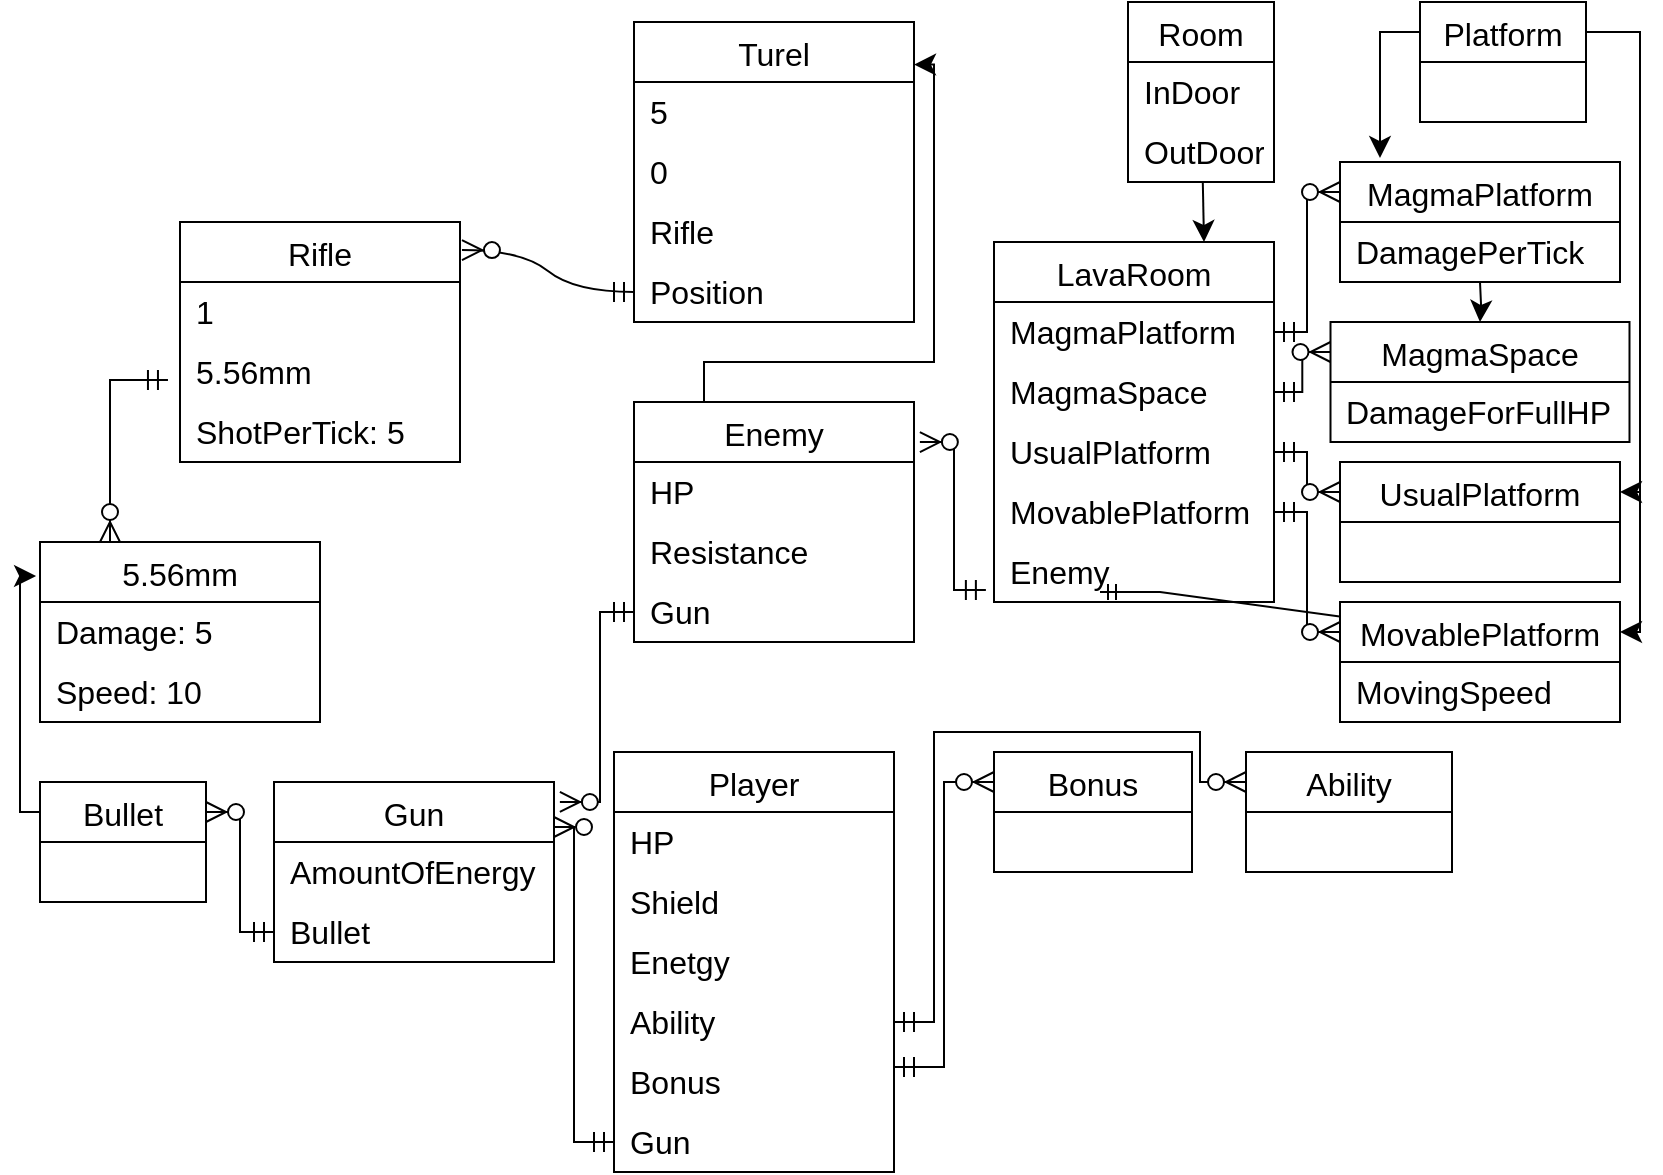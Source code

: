 <mxfile version="24.0.8" type="device">
  <diagram name="Страница — 1" id="7Uw-dCmtmqph_xWcafJa">
    <mxGraphModel dx="1434" dy="832" grid="1" gridSize="10" guides="1" tooltips="1" connect="1" arrows="1" fold="1" page="1" pageScale="1" pageWidth="827" pageHeight="1169" math="0" shadow="0">
      <root>
        <mxCell id="0" />
        <mxCell id="1" parent="0" />
        <mxCell id="xUy-coRWp40PhXiS_MEN-111" style="edgeStyle=none;curved=1;rounded=0;orthogonalLoop=1;jettySize=auto;html=1;fontSize=12;startSize=8;endSize=8;entryX=0.75;entryY=0;entryDx=0;entryDy=0;" edge="1" parent="1" source="WEGuKnOYoMUn4FzqH5F0-13" target="xUy-coRWp40PhXiS_MEN-101">
          <mxGeometry relative="1" as="geometry" />
        </mxCell>
        <mxCell id="WEGuKnOYoMUn4FzqH5F0-13" value="Room" style="shape=table;startSize=30;container=1;collapsible=0;childLayout=tableLayout;fixedRows=1;rowLines=0;fontStyle=0;strokeColor=default;fontSize=16;" parent="1" vertex="1">
          <mxGeometry x="564" width="73" height="90" as="geometry" />
        </mxCell>
        <mxCell id="WEGuKnOYoMUn4FzqH5F0-17" value="" style="shape=tableRow;horizontal=0;startSize=0;swimlaneHead=0;swimlaneBody=0;top=0;left=0;bottom=0;right=0;collapsible=0;dropTarget=0;fillColor=none;points=[[0,0.5],[1,0.5]];portConstraint=eastwest;strokeColor=inherit;fontSize=16;" parent="WEGuKnOYoMUn4FzqH5F0-13" vertex="1">
          <mxGeometry y="30" width="73" height="30" as="geometry" />
        </mxCell>
        <mxCell id="WEGuKnOYoMUn4FzqH5F0-19" value="InDoor" style="shape=partialRectangle;html=1;whiteSpace=wrap;connectable=0;fillColor=none;top=0;left=0;bottom=0;right=0;align=left;spacingLeft=6;overflow=hidden;strokeColor=inherit;fontSize=16;" parent="WEGuKnOYoMUn4FzqH5F0-17" vertex="1">
          <mxGeometry width="73" height="30" as="geometry">
            <mxRectangle width="73" height="30" as="alternateBounds" />
          </mxGeometry>
        </mxCell>
        <mxCell id="WEGuKnOYoMUn4FzqH5F0-65" style="shape=tableRow;horizontal=0;startSize=0;swimlaneHead=0;swimlaneBody=0;top=0;left=0;bottom=0;right=0;collapsible=0;dropTarget=0;fillColor=none;points=[[0,0.5],[1,0.5]];portConstraint=eastwest;strokeColor=inherit;fontSize=16;" parent="WEGuKnOYoMUn4FzqH5F0-13" vertex="1">
          <mxGeometry y="60" width="73" height="30" as="geometry" />
        </mxCell>
        <mxCell id="WEGuKnOYoMUn4FzqH5F0-66" value="OutDoor" style="shape=partialRectangle;html=1;whiteSpace=wrap;connectable=0;fillColor=none;top=0;left=0;bottom=0;right=0;align=left;spacingLeft=6;overflow=hidden;strokeColor=inherit;fontSize=16;" parent="WEGuKnOYoMUn4FzqH5F0-65" vertex="1">
          <mxGeometry width="73" height="30" as="geometry">
            <mxRectangle width="73" height="30" as="alternateBounds" />
          </mxGeometry>
        </mxCell>
        <mxCell id="WEGuKnOYoMUn4FzqH5F0-34" value="Platform" style="shape=table;startSize=30;container=1;collapsible=0;childLayout=tableLayout;fixedRows=1;rowLines=0;fontStyle=0;strokeColor=default;fontSize=16;" parent="1" vertex="1">
          <mxGeometry x="710" width="83" height="60" as="geometry" />
        </mxCell>
        <mxCell id="WEGuKnOYoMUn4FzqH5F0-41" value="" style="shape=tableRow;horizontal=0;startSize=0;swimlaneHead=0;swimlaneBody=0;top=0;left=0;bottom=0;right=0;collapsible=0;dropTarget=0;fillColor=none;points=[[0,0.5],[1,0.5]];portConstraint=eastwest;strokeColor=inherit;fontSize=16;" parent="WEGuKnOYoMUn4FzqH5F0-34" vertex="1">
          <mxGeometry y="30" width="83" height="30" as="geometry" />
        </mxCell>
        <mxCell id="WEGuKnOYoMUn4FzqH5F0-43" value="" style="shape=partialRectangle;html=1;whiteSpace=wrap;connectable=0;fillColor=none;top=0;left=0;bottom=0;right=0;align=left;spacingLeft=6;overflow=hidden;strokeColor=inherit;fontSize=16;" parent="WEGuKnOYoMUn4FzqH5F0-41" vertex="1">
          <mxGeometry width="83" height="30" as="geometry">
            <mxRectangle width="83" height="30" as="alternateBounds" />
          </mxGeometry>
        </mxCell>
        <mxCell id="xUy-coRWp40PhXiS_MEN-17" style="edgeStyle=none;curved=1;rounded=0;orthogonalLoop=1;jettySize=auto;html=1;entryX=1;entryY=0.5;entryDx=0;entryDy=0;fontSize=12;startSize=8;endSize=8;" edge="1" parent="WEGuKnOYoMUn4FzqH5F0-34" source="WEGuKnOYoMUn4FzqH5F0-41" target="WEGuKnOYoMUn4FzqH5F0-41">
          <mxGeometry relative="1" as="geometry" />
        </mxCell>
        <mxCell id="WEGuKnOYoMUn4FzqH5F0-82" style="edgeStyle=orthogonalEdgeStyle;rounded=0;orthogonalLoop=1;jettySize=auto;html=1;exitX=1;exitY=0.25;exitDx=0;exitDy=0;entryX=1;entryY=0.25;entryDx=0;entryDy=0;" parent="1" target="WEGuKnOYoMUn4FzqH5F0-72" edge="1">
          <mxGeometry relative="1" as="geometry">
            <mxPoint x="730" y="225" as="sourcePoint" />
          </mxGeometry>
        </mxCell>
        <mxCell id="WEGuKnOYoMUn4FzqH5F0-55" value="" style="edgeStyle=entityRelationEdgeStyle;fontSize=12;html=1;endArrow=ERzeroToMany;startArrow=ERmandOne;rounded=0;exitX=1;exitY=0.5;exitDx=0;exitDy=0;entryX=0;entryY=0.25;entryDx=0;entryDy=0;" parent="1" target="WEGuKnOYoMUn4FzqH5F0-44" edge="1">
          <mxGeometry width="100" height="100" relative="1" as="geometry">
            <mxPoint x="550" y="295" as="sourcePoint" />
            <mxPoint x="720" y="310" as="targetPoint" />
          </mxGeometry>
        </mxCell>
        <mxCell id="xUy-coRWp40PhXiS_MEN-20" value="Enemy" style="shape=table;startSize=30;container=1;collapsible=0;childLayout=tableLayout;fixedRows=1;rowLines=0;fontStyle=0;strokeColor=default;fontSize=16;" vertex="1" parent="1">
          <mxGeometry x="317" y="200" width="140" height="120" as="geometry" />
        </mxCell>
        <mxCell id="xUy-coRWp40PhXiS_MEN-21" value="" style="shape=tableRow;horizontal=0;startSize=0;swimlaneHead=0;swimlaneBody=0;top=0;left=0;bottom=0;right=0;collapsible=0;dropTarget=0;fillColor=none;points=[[0,0.5],[1,0.5]];portConstraint=eastwest;strokeColor=inherit;fontSize=16;" vertex="1" parent="xUy-coRWp40PhXiS_MEN-20">
          <mxGeometry y="30" width="140" height="30" as="geometry" />
        </mxCell>
        <mxCell id="xUy-coRWp40PhXiS_MEN-23" value="HP" style="shape=partialRectangle;html=1;whiteSpace=wrap;connectable=0;fillColor=none;top=0;left=0;bottom=0;right=0;align=left;spacingLeft=6;overflow=hidden;strokeColor=inherit;fontSize=16;" vertex="1" parent="xUy-coRWp40PhXiS_MEN-21">
          <mxGeometry width="140" height="30" as="geometry">
            <mxRectangle width="140" height="30" as="alternateBounds" />
          </mxGeometry>
        </mxCell>
        <mxCell id="xUy-coRWp40PhXiS_MEN-24" value="" style="shape=tableRow;horizontal=0;startSize=0;swimlaneHead=0;swimlaneBody=0;top=0;left=0;bottom=0;right=0;collapsible=0;dropTarget=0;fillColor=none;points=[[0,0.5],[1,0.5]];portConstraint=eastwest;strokeColor=inherit;fontSize=16;" vertex="1" parent="xUy-coRWp40PhXiS_MEN-20">
          <mxGeometry y="60" width="140" height="30" as="geometry" />
        </mxCell>
        <mxCell id="xUy-coRWp40PhXiS_MEN-26" value="Resistance" style="shape=partialRectangle;html=1;whiteSpace=wrap;connectable=0;fillColor=none;top=0;left=0;bottom=0;right=0;align=left;spacingLeft=6;overflow=hidden;strokeColor=inherit;fontSize=16;" vertex="1" parent="xUy-coRWp40PhXiS_MEN-24">
          <mxGeometry width="140" height="30" as="geometry">
            <mxRectangle width="140" height="30" as="alternateBounds" />
          </mxGeometry>
        </mxCell>
        <mxCell id="xUy-coRWp40PhXiS_MEN-27" value="" style="shape=tableRow;horizontal=0;startSize=0;swimlaneHead=0;swimlaneBody=0;top=0;left=0;bottom=0;right=0;collapsible=0;dropTarget=0;fillColor=none;points=[[0,0.5],[1,0.5]];portConstraint=eastwest;strokeColor=inherit;fontSize=16;" vertex="1" parent="xUy-coRWp40PhXiS_MEN-20">
          <mxGeometry y="90" width="140" height="30" as="geometry" />
        </mxCell>
        <mxCell id="xUy-coRWp40PhXiS_MEN-29" value="Gun" style="shape=partialRectangle;html=1;whiteSpace=wrap;connectable=0;fillColor=none;top=0;left=0;bottom=0;right=0;align=left;spacingLeft=6;overflow=hidden;strokeColor=inherit;fontSize=16;" vertex="1" parent="xUy-coRWp40PhXiS_MEN-27">
          <mxGeometry width="140" height="30" as="geometry">
            <mxRectangle width="140" height="30" as="alternateBounds" />
          </mxGeometry>
        </mxCell>
        <mxCell id="xUy-coRWp40PhXiS_MEN-36" value="Gun" style="shape=table;startSize=30;container=1;collapsible=0;childLayout=tableLayout;fixedRows=1;rowLines=0;fontStyle=0;strokeColor=default;fontSize=16;" vertex="1" parent="1">
          <mxGeometry x="137" y="390" width="140" height="90" as="geometry" />
        </mxCell>
        <mxCell id="xUy-coRWp40PhXiS_MEN-37" value="" style="shape=tableRow;horizontal=0;startSize=0;swimlaneHead=0;swimlaneBody=0;top=0;left=0;bottom=0;right=0;collapsible=0;dropTarget=0;fillColor=none;points=[[0,0.5],[1,0.5]];portConstraint=eastwest;strokeColor=inherit;fontSize=16;" vertex="1" parent="xUy-coRWp40PhXiS_MEN-36">
          <mxGeometry y="30" width="140" height="30" as="geometry" />
        </mxCell>
        <mxCell id="xUy-coRWp40PhXiS_MEN-39" value="AmountOfEnergy" style="shape=partialRectangle;html=1;whiteSpace=wrap;connectable=0;fillColor=none;top=0;left=0;bottom=0;right=0;align=left;spacingLeft=6;overflow=hidden;strokeColor=inherit;fontSize=16;" vertex="1" parent="xUy-coRWp40PhXiS_MEN-37">
          <mxGeometry width="140" height="30" as="geometry">
            <mxRectangle width="140" height="30" as="alternateBounds" />
          </mxGeometry>
        </mxCell>
        <mxCell id="xUy-coRWp40PhXiS_MEN-47" style="shape=tableRow;horizontal=0;startSize=0;swimlaneHead=0;swimlaneBody=0;top=0;left=0;bottom=0;right=0;collapsible=0;dropTarget=0;fillColor=none;points=[[0,0.5],[1,0.5]];portConstraint=eastwest;strokeColor=inherit;fontSize=16;" vertex="1" parent="xUy-coRWp40PhXiS_MEN-36">
          <mxGeometry y="60" width="140" height="30" as="geometry" />
        </mxCell>
        <mxCell id="xUy-coRWp40PhXiS_MEN-48" value="Bullet" style="shape=partialRectangle;html=1;whiteSpace=wrap;connectable=0;fillColor=none;top=0;left=0;bottom=0;right=0;align=left;spacingLeft=6;overflow=hidden;strokeColor=inherit;fontSize=16;" vertex="1" parent="xUy-coRWp40PhXiS_MEN-47">
          <mxGeometry width="140" height="30" as="geometry">
            <mxRectangle width="140" height="30" as="alternateBounds" />
          </mxGeometry>
        </mxCell>
        <mxCell id="xUy-coRWp40PhXiS_MEN-46" value="" style="edgeStyle=orthogonalEdgeStyle;fontSize=12;html=1;endArrow=ERzeroToMany;startArrow=ERmandOne;rounded=0;startSize=8;endSize=8;exitX=0;exitY=0.5;exitDx=0;exitDy=0;entryX=1.021;entryY=0.111;entryDx=0;entryDy=0;entryPerimeter=0;" edge="1" parent="1" source="xUy-coRWp40PhXiS_MEN-27" target="xUy-coRWp40PhXiS_MEN-36">
          <mxGeometry width="100" height="100" relative="1" as="geometry">
            <mxPoint x="227" y="550" as="sourcePoint" />
            <mxPoint x="280" y="410" as="targetPoint" />
            <Array as="points">
              <mxPoint x="300" y="305" />
              <mxPoint x="300" y="400" />
            </Array>
          </mxGeometry>
        </mxCell>
        <mxCell id="xUy-coRWp40PhXiS_MEN-49" value="Bullet" style="shape=table;startSize=30;container=1;collapsible=0;childLayout=tableLayout;fixedRows=1;rowLines=0;fontStyle=0;strokeColor=default;fontSize=16;" vertex="1" parent="1">
          <mxGeometry x="20" y="390" width="83" height="60" as="geometry" />
        </mxCell>
        <mxCell id="xUy-coRWp40PhXiS_MEN-53" value="" style="shape=tableRow;horizontal=0;startSize=0;swimlaneHead=0;swimlaneBody=0;top=0;left=0;bottom=0;right=0;collapsible=0;dropTarget=0;fillColor=none;points=[[0,0.5],[1,0.5]];portConstraint=eastwest;strokeColor=inherit;fontSize=16;" vertex="1" parent="xUy-coRWp40PhXiS_MEN-49">
          <mxGeometry y="30" width="83" height="30" as="geometry" />
        </mxCell>
        <mxCell id="xUy-coRWp40PhXiS_MEN-55" value="" style="shape=partialRectangle;html=1;whiteSpace=wrap;connectable=0;fillColor=none;top=0;left=0;bottom=0;right=0;align=left;spacingLeft=6;overflow=hidden;strokeColor=inherit;fontSize=16;" vertex="1" parent="xUy-coRWp40PhXiS_MEN-53">
          <mxGeometry width="83" height="30" as="geometry">
            <mxRectangle width="83" height="30" as="alternateBounds" />
          </mxGeometry>
        </mxCell>
        <mxCell id="xUy-coRWp40PhXiS_MEN-59" value="" style="edgeStyle=orthogonalEdgeStyle;fontSize=12;html=1;endArrow=ERzeroToMany;startArrow=ERmandOne;rounded=0;startSize=8;endSize=8;entryX=1;entryY=0.25;entryDx=0;entryDy=0;exitX=0;exitY=0.5;exitDx=0;exitDy=0;" edge="1" parent="1" source="xUy-coRWp40PhXiS_MEN-47" target="xUy-coRWp40PhXiS_MEN-49">
          <mxGeometry width="100" height="100" relative="1" as="geometry">
            <mxPoint x="237" y="680" as="sourcePoint" />
            <mxPoint x="337" y="580" as="targetPoint" />
          </mxGeometry>
        </mxCell>
        <mxCell id="xUy-coRWp40PhXiS_MEN-60" value="Player" style="shape=table;startSize=30;container=1;collapsible=0;childLayout=tableLayout;fixedRows=1;rowLines=0;fontStyle=0;strokeColor=default;fontSize=16;" vertex="1" parent="1">
          <mxGeometry x="307" y="375" width="140" height="210" as="geometry" />
        </mxCell>
        <mxCell id="xUy-coRWp40PhXiS_MEN-99" style="shape=tableRow;horizontal=0;startSize=0;swimlaneHead=0;swimlaneBody=0;top=0;left=0;bottom=0;right=0;collapsible=0;dropTarget=0;fillColor=none;points=[[0,0.5],[1,0.5]];portConstraint=eastwest;strokeColor=inherit;fontSize=16;" vertex="1" parent="xUy-coRWp40PhXiS_MEN-60">
          <mxGeometry y="30" width="140" height="30" as="geometry" />
        </mxCell>
        <mxCell id="xUy-coRWp40PhXiS_MEN-100" value="HP" style="shape=partialRectangle;html=1;whiteSpace=wrap;connectable=0;fillColor=none;top=0;left=0;bottom=0;right=0;align=left;spacingLeft=6;overflow=hidden;strokeColor=inherit;fontSize=16;" vertex="1" parent="xUy-coRWp40PhXiS_MEN-99">
          <mxGeometry width="140" height="30" as="geometry">
            <mxRectangle width="140" height="30" as="alternateBounds" />
          </mxGeometry>
        </mxCell>
        <mxCell id="xUy-coRWp40PhXiS_MEN-61" value="" style="shape=tableRow;horizontal=0;startSize=0;swimlaneHead=0;swimlaneBody=0;top=0;left=0;bottom=0;right=0;collapsible=0;dropTarget=0;fillColor=none;points=[[0,0.5],[1,0.5]];portConstraint=eastwest;strokeColor=inherit;fontSize=16;" vertex="1" parent="xUy-coRWp40PhXiS_MEN-60">
          <mxGeometry y="60" width="140" height="30" as="geometry" />
        </mxCell>
        <mxCell id="xUy-coRWp40PhXiS_MEN-63" value="Shield" style="shape=partialRectangle;html=1;whiteSpace=wrap;connectable=0;fillColor=none;top=0;left=0;bottom=0;right=0;align=left;spacingLeft=6;overflow=hidden;strokeColor=inherit;fontSize=16;" vertex="1" parent="xUy-coRWp40PhXiS_MEN-61">
          <mxGeometry width="140" height="30" as="geometry">
            <mxRectangle width="140" height="30" as="alternateBounds" />
          </mxGeometry>
        </mxCell>
        <mxCell id="xUy-coRWp40PhXiS_MEN-64" value="" style="shape=tableRow;horizontal=0;startSize=0;swimlaneHead=0;swimlaneBody=0;top=0;left=0;bottom=0;right=0;collapsible=0;dropTarget=0;fillColor=none;points=[[0,0.5],[1,0.5]];portConstraint=eastwest;strokeColor=inherit;fontSize=16;" vertex="1" parent="xUy-coRWp40PhXiS_MEN-60">
          <mxGeometry y="90" width="140" height="30" as="geometry" />
        </mxCell>
        <mxCell id="xUy-coRWp40PhXiS_MEN-66" value="Enetgy" style="shape=partialRectangle;html=1;whiteSpace=wrap;connectable=0;fillColor=none;top=0;left=0;bottom=0;right=0;align=left;spacingLeft=6;overflow=hidden;strokeColor=inherit;fontSize=16;" vertex="1" parent="xUy-coRWp40PhXiS_MEN-64">
          <mxGeometry width="140" height="30" as="geometry">
            <mxRectangle width="140" height="30" as="alternateBounds" />
          </mxGeometry>
        </mxCell>
        <mxCell id="xUy-coRWp40PhXiS_MEN-67" value="" style="shape=tableRow;horizontal=0;startSize=0;swimlaneHead=0;swimlaneBody=0;top=0;left=0;bottom=0;right=0;collapsible=0;dropTarget=0;fillColor=none;points=[[0,0.5],[1,0.5]];portConstraint=eastwest;strokeColor=inherit;fontSize=16;" vertex="1" parent="xUy-coRWp40PhXiS_MEN-60">
          <mxGeometry y="120" width="140" height="30" as="geometry" />
        </mxCell>
        <mxCell id="xUy-coRWp40PhXiS_MEN-69" value="Ability" style="shape=partialRectangle;html=1;whiteSpace=wrap;connectable=0;fillColor=none;top=0;left=0;bottom=0;right=0;align=left;spacingLeft=6;overflow=hidden;strokeColor=inherit;fontSize=16;" vertex="1" parent="xUy-coRWp40PhXiS_MEN-67">
          <mxGeometry width="140" height="30" as="geometry">
            <mxRectangle width="140" height="30" as="alternateBounds" />
          </mxGeometry>
        </mxCell>
        <mxCell id="xUy-coRWp40PhXiS_MEN-70" style="shape=tableRow;horizontal=0;startSize=0;swimlaneHead=0;swimlaneBody=0;top=0;left=0;bottom=0;right=0;collapsible=0;dropTarget=0;fillColor=none;points=[[0,0.5],[1,0.5]];portConstraint=eastwest;strokeColor=inherit;fontSize=16;" vertex="1" parent="xUy-coRWp40PhXiS_MEN-60">
          <mxGeometry y="150" width="140" height="30" as="geometry" />
        </mxCell>
        <mxCell id="xUy-coRWp40PhXiS_MEN-71" value="Bonus" style="shape=partialRectangle;html=1;whiteSpace=wrap;connectable=0;fillColor=none;top=0;left=0;bottom=0;right=0;align=left;spacingLeft=6;overflow=hidden;strokeColor=inherit;fontSize=16;" vertex="1" parent="xUy-coRWp40PhXiS_MEN-70">
          <mxGeometry width="140" height="30" as="geometry">
            <mxRectangle width="140" height="30" as="alternateBounds" />
          </mxGeometry>
        </mxCell>
        <mxCell id="xUy-coRWp40PhXiS_MEN-72" style="shape=tableRow;horizontal=0;startSize=0;swimlaneHead=0;swimlaneBody=0;top=0;left=0;bottom=0;right=0;collapsible=0;dropTarget=0;fillColor=none;points=[[0,0.5],[1,0.5]];portConstraint=eastwest;strokeColor=inherit;fontSize=16;" vertex="1" parent="xUy-coRWp40PhXiS_MEN-60">
          <mxGeometry y="180" width="140" height="30" as="geometry" />
        </mxCell>
        <mxCell id="xUy-coRWp40PhXiS_MEN-73" value="Gun" style="shape=partialRectangle;html=1;whiteSpace=wrap;connectable=0;fillColor=none;top=0;left=0;bottom=0;right=0;align=left;spacingLeft=6;overflow=hidden;strokeColor=inherit;fontSize=16;" vertex="1" parent="xUy-coRWp40PhXiS_MEN-72">
          <mxGeometry width="140" height="30" as="geometry">
            <mxRectangle width="140" height="30" as="alternateBounds" />
          </mxGeometry>
        </mxCell>
        <mxCell id="xUy-coRWp40PhXiS_MEN-74" value="Ability" style="shape=table;startSize=30;container=1;collapsible=0;childLayout=tableLayout;fixedRows=1;rowLines=0;fontStyle=0;strokeColor=default;fontSize=16;" vertex="1" parent="1">
          <mxGeometry x="623" y="375" width="103" height="60" as="geometry" />
        </mxCell>
        <mxCell id="xUy-coRWp40PhXiS_MEN-75" value="" style="shape=tableRow;horizontal=0;startSize=0;swimlaneHead=0;swimlaneBody=0;top=0;left=0;bottom=0;right=0;collapsible=0;dropTarget=0;fillColor=none;points=[[0,0.5],[1,0.5]];portConstraint=eastwest;strokeColor=inherit;fontSize=16;" vertex="1" parent="xUy-coRWp40PhXiS_MEN-74">
          <mxGeometry y="30" width="103" height="30" as="geometry" />
        </mxCell>
        <mxCell id="xUy-coRWp40PhXiS_MEN-77" value="" style="shape=partialRectangle;html=1;whiteSpace=wrap;connectable=0;fillColor=none;top=0;left=0;bottom=0;right=0;align=left;spacingLeft=6;overflow=hidden;strokeColor=inherit;fontSize=16;" vertex="1" parent="xUy-coRWp40PhXiS_MEN-75">
          <mxGeometry width="103" height="30" as="geometry">
            <mxRectangle width="103" height="30" as="alternateBounds" />
          </mxGeometry>
        </mxCell>
        <mxCell id="xUy-coRWp40PhXiS_MEN-85" value="Bonus" style="shape=table;startSize=30;container=1;collapsible=0;childLayout=tableLayout;fixedRows=1;rowLines=0;fontStyle=0;strokeColor=default;fontSize=16;" vertex="1" parent="1">
          <mxGeometry x="497" y="375" width="99" height="60" as="geometry" />
        </mxCell>
        <mxCell id="xUy-coRWp40PhXiS_MEN-86" value="" style="shape=tableRow;horizontal=0;startSize=0;swimlaneHead=0;swimlaneBody=0;top=0;left=0;bottom=0;right=0;collapsible=0;dropTarget=0;fillColor=none;points=[[0,0.5],[1,0.5]];portConstraint=eastwest;strokeColor=inherit;fontSize=16;" vertex="1" parent="xUy-coRWp40PhXiS_MEN-85">
          <mxGeometry y="30" width="99" height="30" as="geometry" />
        </mxCell>
        <mxCell id="xUy-coRWp40PhXiS_MEN-88" value="" style="shape=partialRectangle;html=1;whiteSpace=wrap;connectable=0;fillColor=none;top=0;left=0;bottom=0;right=0;align=left;spacingLeft=6;overflow=hidden;strokeColor=inherit;fontSize=16;" vertex="1" parent="xUy-coRWp40PhXiS_MEN-86">
          <mxGeometry width="99" height="30" as="geometry">
            <mxRectangle width="99" height="30" as="alternateBounds" />
          </mxGeometry>
        </mxCell>
        <mxCell id="xUy-coRWp40PhXiS_MEN-96" value="" style="edgeStyle=orthogonalEdgeStyle;fontSize=12;html=1;endArrow=ERzeroToMany;startArrow=ERmandOne;rounded=0;startSize=8;endSize=8;exitX=1;exitY=0.75;exitDx=0;exitDy=0;entryX=0;entryY=0.25;entryDx=0;entryDy=0;" edge="1" parent="1" source="xUy-coRWp40PhXiS_MEN-60" target="xUy-coRWp40PhXiS_MEN-85">
          <mxGeometry width="100" height="100" relative="1" as="geometry">
            <mxPoint x="537" y="575" as="sourcePoint" />
            <mxPoint x="637" y="475" as="targetPoint" />
          </mxGeometry>
        </mxCell>
        <mxCell id="xUy-coRWp40PhXiS_MEN-97" value="" style="edgeStyle=orthogonalEdgeStyle;fontSize=12;html=1;endArrow=ERzeroToMany;startArrow=ERmandOne;rounded=0;startSize=8;endSize=8;entryX=0;entryY=0.25;entryDx=0;entryDy=0;exitX=1;exitY=0.5;exitDx=0;exitDy=0;" edge="1" parent="1" source="xUy-coRWp40PhXiS_MEN-67" target="xUy-coRWp40PhXiS_MEN-74">
          <mxGeometry width="100" height="100" relative="1" as="geometry">
            <mxPoint x="467" y="365" as="sourcePoint" />
            <mxPoint x="607" y="325" as="targetPoint" />
            <Array as="points">
              <mxPoint x="467" y="510" />
              <mxPoint x="467" y="365" />
              <mxPoint x="600" y="365" />
              <mxPoint x="600" y="390" />
            </Array>
          </mxGeometry>
        </mxCell>
        <mxCell id="xUy-coRWp40PhXiS_MEN-98" value="" style="edgeStyle=orthogonalEdgeStyle;fontSize=12;html=1;endArrow=ERzeroToMany;startArrow=ERmandOne;rounded=0;startSize=8;endSize=8;exitX=0;exitY=0.5;exitDx=0;exitDy=0;entryX=1;entryY=0.25;entryDx=0;entryDy=0;" edge="1" parent="1" source="xUy-coRWp40PhXiS_MEN-72" target="xUy-coRWp40PhXiS_MEN-36">
          <mxGeometry width="100" height="100" relative="1" as="geometry">
            <mxPoint x="397" y="555" as="sourcePoint" />
            <mxPoint x="220" y="240" as="targetPoint" />
            <Array as="points">
              <mxPoint x="287" y="570" />
              <mxPoint x="287" y="413" />
            </Array>
          </mxGeometry>
        </mxCell>
        <mxCell id="xUy-coRWp40PhXiS_MEN-101" value="LavaRoom" style="shape=table;startSize=30;container=1;collapsible=0;childLayout=tableLayout;fixedRows=1;rowLines=0;fontStyle=0;strokeColor=default;fontSize=16;" vertex="1" parent="1">
          <mxGeometry x="497" y="120" width="140" height="180" as="geometry" />
        </mxCell>
        <mxCell id="xUy-coRWp40PhXiS_MEN-102" value="" style="shape=tableRow;horizontal=0;startSize=0;swimlaneHead=0;swimlaneBody=0;top=0;left=0;bottom=0;right=0;collapsible=0;dropTarget=0;fillColor=none;points=[[0,0.5],[1,0.5]];portConstraint=eastwest;strokeColor=inherit;fontSize=16;" vertex="1" parent="xUy-coRWp40PhXiS_MEN-101">
          <mxGeometry y="30" width="140" height="30" as="geometry" />
        </mxCell>
        <mxCell id="xUy-coRWp40PhXiS_MEN-104" value="MagmaPlatform" style="shape=partialRectangle;html=1;whiteSpace=wrap;connectable=0;fillColor=none;top=0;left=0;bottom=0;right=0;align=left;spacingLeft=6;overflow=hidden;strokeColor=inherit;fontSize=16;" vertex="1" parent="xUy-coRWp40PhXiS_MEN-102">
          <mxGeometry width="140" height="30" as="geometry">
            <mxRectangle width="140" height="30" as="alternateBounds" />
          </mxGeometry>
        </mxCell>
        <mxCell id="xUy-coRWp40PhXiS_MEN-105" value="" style="shape=tableRow;horizontal=0;startSize=0;swimlaneHead=0;swimlaneBody=0;top=0;left=0;bottom=0;right=0;collapsible=0;dropTarget=0;fillColor=none;points=[[0,0.5],[1,0.5]];portConstraint=eastwest;strokeColor=inherit;fontSize=16;" vertex="1" parent="xUy-coRWp40PhXiS_MEN-101">
          <mxGeometry y="60" width="140" height="30" as="geometry" />
        </mxCell>
        <mxCell id="xUy-coRWp40PhXiS_MEN-107" value="MagmaSpace" style="shape=partialRectangle;html=1;whiteSpace=wrap;connectable=0;fillColor=none;top=0;left=0;bottom=0;right=0;align=left;spacingLeft=6;overflow=hidden;strokeColor=inherit;fontSize=16;" vertex="1" parent="xUy-coRWp40PhXiS_MEN-105">
          <mxGeometry width="140" height="30" as="geometry">
            <mxRectangle width="140" height="30" as="alternateBounds" />
          </mxGeometry>
        </mxCell>
        <mxCell id="xUy-coRWp40PhXiS_MEN-108" value="" style="shape=tableRow;horizontal=0;startSize=0;swimlaneHead=0;swimlaneBody=0;top=0;left=0;bottom=0;right=0;collapsible=0;dropTarget=0;fillColor=none;points=[[0,0.5],[1,0.5]];portConstraint=eastwest;strokeColor=inherit;fontSize=16;" vertex="1" parent="xUy-coRWp40PhXiS_MEN-101">
          <mxGeometry y="90" width="140" height="30" as="geometry" />
        </mxCell>
        <mxCell id="xUy-coRWp40PhXiS_MEN-110" value="UsualPlatform" style="shape=partialRectangle;html=1;whiteSpace=wrap;connectable=0;fillColor=none;top=0;left=0;bottom=0;right=0;align=left;spacingLeft=6;overflow=hidden;strokeColor=inherit;fontSize=16;" vertex="1" parent="xUy-coRWp40PhXiS_MEN-108">
          <mxGeometry width="140" height="30" as="geometry">
            <mxRectangle width="140" height="30" as="alternateBounds" />
          </mxGeometry>
        </mxCell>
        <mxCell id="xUy-coRWp40PhXiS_MEN-112" style="shape=tableRow;horizontal=0;startSize=0;swimlaneHead=0;swimlaneBody=0;top=0;left=0;bottom=0;right=0;collapsible=0;dropTarget=0;fillColor=none;points=[[0,0.5],[1,0.5]];portConstraint=eastwest;strokeColor=inherit;fontSize=16;" vertex="1" parent="xUy-coRWp40PhXiS_MEN-101">
          <mxGeometry y="120" width="140" height="30" as="geometry" />
        </mxCell>
        <mxCell id="xUy-coRWp40PhXiS_MEN-113" value="MovablePlatform" style="shape=partialRectangle;html=1;whiteSpace=wrap;connectable=0;fillColor=none;top=0;left=0;bottom=0;right=0;align=left;spacingLeft=6;overflow=hidden;strokeColor=inherit;fontSize=16;" vertex="1" parent="xUy-coRWp40PhXiS_MEN-112">
          <mxGeometry width="140" height="30" as="geometry">
            <mxRectangle width="140" height="30" as="alternateBounds" />
          </mxGeometry>
        </mxCell>
        <mxCell id="xUy-coRWp40PhXiS_MEN-114" style="shape=tableRow;horizontal=0;startSize=0;swimlaneHead=0;swimlaneBody=0;top=0;left=0;bottom=0;right=0;collapsible=0;dropTarget=0;fillColor=none;points=[[0,0.5],[1,0.5]];portConstraint=eastwest;strokeColor=inherit;fontSize=16;" vertex="1" parent="xUy-coRWp40PhXiS_MEN-101">
          <mxGeometry y="150" width="140" height="30" as="geometry" />
        </mxCell>
        <mxCell id="xUy-coRWp40PhXiS_MEN-115" value="Enemy" style="shape=partialRectangle;html=1;whiteSpace=wrap;connectable=0;fillColor=none;top=0;left=0;bottom=0;right=0;align=left;spacingLeft=6;overflow=hidden;strokeColor=inherit;fontSize=16;" vertex="1" parent="xUy-coRWp40PhXiS_MEN-114">
          <mxGeometry width="140" height="30" as="geometry">
            <mxRectangle width="140" height="30" as="alternateBounds" />
          </mxGeometry>
        </mxCell>
        <mxCell id="xUy-coRWp40PhXiS_MEN-116" value="" style="edgeStyle=orthogonalEdgeStyle;fontSize=12;html=1;endArrow=ERzeroToMany;startArrow=ERmandOne;rounded=0;startSize=8;endSize=8;entryX=1.021;entryY=0.167;entryDx=0;entryDy=0;entryPerimeter=0;exitX=-0.029;exitY=0.8;exitDx=0;exitDy=0;exitPerimeter=0;" edge="1" parent="1" source="xUy-coRWp40PhXiS_MEN-114" target="xUy-coRWp40PhXiS_MEN-20">
          <mxGeometry width="100" height="100" relative="1" as="geometry">
            <mxPoint x="510" y="550" as="sourcePoint" />
            <mxPoint x="610" y="450" as="targetPoint" />
          </mxGeometry>
        </mxCell>
        <mxCell id="xUy-coRWp40PhXiS_MEN-117" value="MagmaPlatform" style="shape=table;startSize=30;container=1;collapsible=0;childLayout=tableLayout;fixedRows=1;rowLines=0;fontStyle=0;strokeColor=default;fontSize=16;" vertex="1" parent="1">
          <mxGeometry x="670" y="80" width="140" height="60" as="geometry" />
        </mxCell>
        <mxCell id="xUy-coRWp40PhXiS_MEN-124" value="" style="shape=tableRow;horizontal=0;startSize=0;swimlaneHead=0;swimlaneBody=0;top=0;left=0;bottom=0;right=0;collapsible=0;dropTarget=0;fillColor=none;points=[[0,0.5],[1,0.5]];portConstraint=eastwest;strokeColor=inherit;fontSize=16;" vertex="1" parent="xUy-coRWp40PhXiS_MEN-117">
          <mxGeometry y="30" width="140" height="30" as="geometry" />
        </mxCell>
        <mxCell id="xUy-coRWp40PhXiS_MEN-126" value="DamagePerTick" style="shape=partialRectangle;html=1;whiteSpace=wrap;connectable=0;fillColor=none;top=0;left=0;bottom=0;right=0;align=left;spacingLeft=6;overflow=hidden;strokeColor=inherit;fontSize=16;" vertex="1" parent="xUy-coRWp40PhXiS_MEN-124">
          <mxGeometry width="140" height="30" as="geometry">
            <mxRectangle width="140" height="30" as="alternateBounds" />
          </mxGeometry>
        </mxCell>
        <mxCell id="xUy-coRWp40PhXiS_MEN-128" value="" style="edgeStyle=orthogonalEdgeStyle;fontSize=12;html=1;endArrow=ERzeroToMany;startArrow=ERmandOne;rounded=0;startSize=8;endSize=8;entryX=0;entryY=0.25;entryDx=0;entryDy=0;exitX=1;exitY=0.5;exitDx=0;exitDy=0;" edge="1" parent="1" source="xUy-coRWp40PhXiS_MEN-102" target="xUy-coRWp40PhXiS_MEN-117">
          <mxGeometry width="100" height="100" relative="1" as="geometry">
            <mxPoint x="670" y="300" as="sourcePoint" />
            <mxPoint x="770" y="200" as="targetPoint" />
          </mxGeometry>
        </mxCell>
        <mxCell id="xUy-coRWp40PhXiS_MEN-129" value="" style="edgeStyle=elbowEdgeStyle;elbow=horizontal;endArrow=classic;html=1;curved=0;rounded=0;endSize=8;startSize=8;fontSize=12;exitX=0;exitY=0.25;exitDx=0;exitDy=0;entryX=0.143;entryY=-0.033;entryDx=0;entryDy=0;entryPerimeter=0;" edge="1" parent="1" source="WEGuKnOYoMUn4FzqH5F0-34" target="xUy-coRWp40PhXiS_MEN-117">
          <mxGeometry width="50" height="50" relative="1" as="geometry">
            <mxPoint x="676" y="260" as="sourcePoint" />
            <mxPoint x="726" y="210" as="targetPoint" />
            <Array as="points">
              <mxPoint x="690" y="70" />
            </Array>
          </mxGeometry>
        </mxCell>
        <mxCell id="xUy-coRWp40PhXiS_MEN-130" value="MagmaSpace" style="shape=table;startSize=30;container=1;collapsible=0;childLayout=tableLayout;fixedRows=1;rowLines=0;fontStyle=0;strokeColor=default;fontSize=16;" vertex="1" parent="1">
          <mxGeometry x="665.25" y="160" width="149.5" height="60" as="geometry" />
        </mxCell>
        <mxCell id="xUy-coRWp40PhXiS_MEN-131" value="" style="shape=tableRow;horizontal=0;startSize=0;swimlaneHead=0;swimlaneBody=0;top=0;left=0;bottom=0;right=0;collapsible=0;dropTarget=0;fillColor=none;points=[[0,0.5],[1,0.5]];portConstraint=eastwest;strokeColor=inherit;fontSize=16;" vertex="1" parent="xUy-coRWp40PhXiS_MEN-130">
          <mxGeometry y="30" width="149.5" height="30" as="geometry" />
        </mxCell>
        <mxCell id="xUy-coRWp40PhXiS_MEN-133" value="DamageForFullHP" style="shape=partialRectangle;html=1;whiteSpace=wrap;connectable=0;fillColor=none;top=0;left=0;bottom=0;right=0;align=left;spacingLeft=6;overflow=hidden;strokeColor=inherit;fontSize=16;" vertex="1" parent="xUy-coRWp40PhXiS_MEN-131">
          <mxGeometry width="150" height="30" as="geometry">
            <mxRectangle width="150" height="30" as="alternateBounds" />
          </mxGeometry>
        </mxCell>
        <mxCell id="xUy-coRWp40PhXiS_MEN-140" value="" style="edgeStyle=orthogonalEdgeStyle;elbow=horizontal;endArrow=classic;html=1;rounded=0;endSize=8;startSize=8;fontSize=12;entryX=0.5;entryY=0;entryDx=0;entryDy=0;" edge="1" parent="1" target="xUy-coRWp40PhXiS_MEN-130">
          <mxGeometry width="50" height="50" relative="1" as="geometry">
            <mxPoint x="740" y="140" as="sourcePoint" />
            <mxPoint x="728" y="226.01" as="targetPoint" />
          </mxGeometry>
        </mxCell>
        <mxCell id="xUy-coRWp40PhXiS_MEN-141" value="" style="edgeStyle=orthogonalEdgeStyle;fontSize=12;html=1;endArrow=ERzeroToMany;startArrow=ERmandOne;rounded=0;startSize=8;endSize=8;exitX=1;exitY=0.5;exitDx=0;exitDy=0;entryX=0;entryY=0.25;entryDx=0;entryDy=0;" edge="1" parent="1" source="xUy-coRWp40PhXiS_MEN-105" target="xUy-coRWp40PhXiS_MEN-130">
          <mxGeometry width="100" height="100" relative="1" as="geometry">
            <mxPoint x="530" y="440" as="sourcePoint" />
            <mxPoint x="630" y="340" as="targetPoint" />
          </mxGeometry>
        </mxCell>
        <mxCell id="xUy-coRWp40PhXiS_MEN-142" value="UsualPlatform" style="shape=table;startSize=30;container=1;collapsible=0;childLayout=tableLayout;fixedRows=1;rowLines=0;fontStyle=0;strokeColor=default;fontSize=16;" vertex="1" parent="1">
          <mxGeometry x="670" y="230" width="140" height="60" as="geometry" />
        </mxCell>
        <mxCell id="xUy-coRWp40PhXiS_MEN-149" value="" style="shape=tableRow;horizontal=0;startSize=0;swimlaneHead=0;swimlaneBody=0;top=0;left=0;bottom=0;right=0;collapsible=0;dropTarget=0;fillColor=none;points=[[0,0.5],[1,0.5]];portConstraint=eastwest;strokeColor=inherit;fontSize=16;" vertex="1" parent="xUy-coRWp40PhXiS_MEN-142">
          <mxGeometry y="30" width="140" height="30" as="geometry" />
        </mxCell>
        <mxCell id="xUy-coRWp40PhXiS_MEN-151" value="" style="shape=partialRectangle;html=1;whiteSpace=wrap;connectable=0;fillColor=none;top=0;left=0;bottom=0;right=0;align=left;spacingLeft=6;overflow=hidden;strokeColor=inherit;fontSize=16;" vertex="1" parent="xUy-coRWp40PhXiS_MEN-149">
          <mxGeometry width="140" height="30" as="geometry">
            <mxRectangle width="140" height="30" as="alternateBounds" />
          </mxGeometry>
        </mxCell>
        <mxCell id="xUy-coRWp40PhXiS_MEN-152" value="" style="edgeStyle=elbowEdgeStyle;elbow=horizontal;endArrow=classic;html=1;curved=0;rounded=0;endSize=8;startSize=8;fontSize=12;exitX=1;exitY=0.25;exitDx=0;exitDy=0;entryX=1;entryY=0.25;entryDx=0;entryDy=0;" edge="1" parent="1" source="WEGuKnOYoMUn4FzqH5F0-34" target="xUy-coRWp40PhXiS_MEN-142">
          <mxGeometry width="50" height="50" relative="1" as="geometry">
            <mxPoint x="587" y="520" as="sourcePoint" />
            <mxPoint x="637" y="470" as="targetPoint" />
            <Array as="points">
              <mxPoint x="820" y="130" />
            </Array>
          </mxGeometry>
        </mxCell>
        <mxCell id="xUy-coRWp40PhXiS_MEN-153" value="" style="edgeStyle=orthogonalEdgeStyle;fontSize=12;html=1;endArrow=ERzeroToMany;startArrow=ERmandOne;rounded=0;startSize=8;endSize=8;exitX=1;exitY=0.5;exitDx=0;exitDy=0;entryX=0;entryY=0.25;entryDx=0;entryDy=0;" edge="1" parent="1" source="xUy-coRWp40PhXiS_MEN-108" target="xUy-coRWp40PhXiS_MEN-142">
          <mxGeometry width="100" height="100" relative="1" as="geometry">
            <mxPoint x="530" y="440" as="sourcePoint" />
            <mxPoint x="660" y="320" as="targetPoint" />
          </mxGeometry>
        </mxCell>
        <mxCell id="xUy-coRWp40PhXiS_MEN-154" value="MovablePlatform" style="shape=table;startSize=30;container=1;collapsible=0;childLayout=tableLayout;fixedRows=1;rowLines=0;fontStyle=0;strokeColor=default;fontSize=16;" vertex="1" parent="1">
          <mxGeometry x="670" y="300" width="140" height="60" as="geometry" />
        </mxCell>
        <mxCell id="xUy-coRWp40PhXiS_MEN-158" value="" style="shape=tableRow;horizontal=0;startSize=0;swimlaneHead=0;swimlaneBody=0;top=0;left=0;bottom=0;right=0;collapsible=0;dropTarget=0;fillColor=none;points=[[0,0.5],[1,0.5]];portConstraint=eastwest;strokeColor=inherit;fontSize=16;" vertex="1" parent="xUy-coRWp40PhXiS_MEN-154">
          <mxGeometry y="30" width="140" height="30" as="geometry" />
        </mxCell>
        <mxCell id="xUy-coRWp40PhXiS_MEN-160" value="MovingSpeed" style="shape=partialRectangle;html=1;whiteSpace=wrap;connectable=0;fillColor=none;top=0;left=0;bottom=0;right=0;align=left;spacingLeft=6;overflow=hidden;strokeColor=inherit;fontSize=16;" vertex="1" parent="xUy-coRWp40PhXiS_MEN-158">
          <mxGeometry width="140" height="30" as="geometry">
            <mxRectangle width="140" height="30" as="alternateBounds" />
          </mxGeometry>
        </mxCell>
        <mxCell id="xUy-coRWp40PhXiS_MEN-164" value="" style="edgeStyle=orthogonalEdgeStyle;fontSize=12;html=1;endArrow=ERzeroToMany;startArrow=ERmandOne;rounded=0;startSize=8;endSize=8;exitX=1;exitY=0.5;exitDx=0;exitDy=0;entryX=0;entryY=0.25;entryDx=0;entryDy=0;" edge="1" parent="1" source="xUy-coRWp40PhXiS_MEN-112" target="xUy-coRWp40PhXiS_MEN-154">
          <mxGeometry width="100" height="100" relative="1" as="geometry">
            <mxPoint x="530" y="440" as="sourcePoint" />
            <mxPoint x="630" y="340" as="targetPoint" />
          </mxGeometry>
        </mxCell>
        <mxCell id="xUy-coRWp40PhXiS_MEN-165" value="" style="edgeStyle=elbowEdgeStyle;elbow=horizontal;endArrow=classic;html=1;curved=0;rounded=0;endSize=8;startSize=8;fontSize=12;entryX=1;entryY=0.25;entryDx=0;entryDy=0;exitX=1;exitY=0.25;exitDx=0;exitDy=0;" edge="1" parent="1" source="WEGuKnOYoMUn4FzqH5F0-34" target="xUy-coRWp40PhXiS_MEN-154">
          <mxGeometry width="50" height="50" relative="1" as="geometry">
            <mxPoint x="800" y="20" as="sourcePoint" />
            <mxPoint x="610" y="370" as="targetPoint" />
            <Array as="points">
              <mxPoint x="820" y="170" />
            </Array>
          </mxGeometry>
        </mxCell>
        <mxCell id="xUy-coRWp40PhXiS_MEN-166" value="Turel" style="shape=table;startSize=30;container=1;collapsible=0;childLayout=tableLayout;fixedRows=1;rowLines=0;fontStyle=0;strokeColor=default;fontSize=16;" vertex="1" parent="1">
          <mxGeometry x="317" y="10" width="140" height="150" as="geometry" />
        </mxCell>
        <mxCell id="xUy-coRWp40PhXiS_MEN-167" value="" style="shape=tableRow;horizontal=0;startSize=0;swimlaneHead=0;swimlaneBody=0;top=0;left=0;bottom=0;right=0;collapsible=0;dropTarget=0;fillColor=none;points=[[0,0.5],[1,0.5]];portConstraint=eastwest;strokeColor=inherit;fontSize=16;" vertex="1" parent="xUy-coRWp40PhXiS_MEN-166">
          <mxGeometry y="30" width="140" height="30" as="geometry" />
        </mxCell>
        <mxCell id="xUy-coRWp40PhXiS_MEN-169" value="5" style="shape=partialRectangle;html=1;whiteSpace=wrap;connectable=0;fillColor=none;top=0;left=0;bottom=0;right=0;align=left;spacingLeft=6;overflow=hidden;strokeColor=inherit;fontSize=16;" vertex="1" parent="xUy-coRWp40PhXiS_MEN-167">
          <mxGeometry width="140" height="30" as="geometry">
            <mxRectangle width="140" height="30" as="alternateBounds" />
          </mxGeometry>
        </mxCell>
        <mxCell id="xUy-coRWp40PhXiS_MEN-170" value="" style="shape=tableRow;horizontal=0;startSize=0;swimlaneHead=0;swimlaneBody=0;top=0;left=0;bottom=0;right=0;collapsible=0;dropTarget=0;fillColor=none;points=[[0,0.5],[1,0.5]];portConstraint=eastwest;strokeColor=inherit;fontSize=16;" vertex="1" parent="xUy-coRWp40PhXiS_MEN-166">
          <mxGeometry y="60" width="140" height="30" as="geometry" />
        </mxCell>
        <mxCell id="xUy-coRWp40PhXiS_MEN-172" value="0" style="shape=partialRectangle;html=1;whiteSpace=wrap;connectable=0;fillColor=none;top=0;left=0;bottom=0;right=0;align=left;spacingLeft=6;overflow=hidden;strokeColor=inherit;fontSize=16;" vertex="1" parent="xUy-coRWp40PhXiS_MEN-170">
          <mxGeometry width="140" height="30" as="geometry">
            <mxRectangle width="140" height="30" as="alternateBounds" />
          </mxGeometry>
        </mxCell>
        <mxCell id="xUy-coRWp40PhXiS_MEN-173" value="" style="shape=tableRow;horizontal=0;startSize=0;swimlaneHead=0;swimlaneBody=0;top=0;left=0;bottom=0;right=0;collapsible=0;dropTarget=0;fillColor=none;points=[[0,0.5],[1,0.5]];portConstraint=eastwest;strokeColor=inherit;fontSize=16;" vertex="1" parent="xUy-coRWp40PhXiS_MEN-166">
          <mxGeometry y="90" width="140" height="30" as="geometry" />
        </mxCell>
        <mxCell id="xUy-coRWp40PhXiS_MEN-175" value="Rifle" style="shape=partialRectangle;html=1;whiteSpace=wrap;connectable=0;fillColor=none;top=0;left=0;bottom=0;right=0;align=left;spacingLeft=6;overflow=hidden;strokeColor=inherit;fontSize=16;" vertex="1" parent="xUy-coRWp40PhXiS_MEN-173">
          <mxGeometry width="140" height="30" as="geometry">
            <mxRectangle width="140" height="30" as="alternateBounds" />
          </mxGeometry>
        </mxCell>
        <mxCell id="xUy-coRWp40PhXiS_MEN-202" style="shape=tableRow;horizontal=0;startSize=0;swimlaneHead=0;swimlaneBody=0;top=0;left=0;bottom=0;right=0;collapsible=0;dropTarget=0;fillColor=none;points=[[0,0.5],[1,0.5]];portConstraint=eastwest;strokeColor=inherit;fontSize=16;" vertex="1" parent="xUy-coRWp40PhXiS_MEN-166">
          <mxGeometry y="120" width="140" height="30" as="geometry" />
        </mxCell>
        <mxCell id="xUy-coRWp40PhXiS_MEN-203" value="Position" style="shape=partialRectangle;html=1;whiteSpace=wrap;connectable=0;fillColor=none;top=0;left=0;bottom=0;right=0;align=left;spacingLeft=6;overflow=hidden;strokeColor=inherit;fontSize=16;" vertex="1" parent="xUy-coRWp40PhXiS_MEN-202">
          <mxGeometry width="140" height="30" as="geometry">
            <mxRectangle width="140" height="30" as="alternateBounds" />
          </mxGeometry>
        </mxCell>
        <mxCell id="xUy-coRWp40PhXiS_MEN-177" value="" style="edgeStyle=orthogonalEdgeStyle;elbow=horizontal;endArrow=classic;html=1;rounded=0;endSize=8;startSize=8;fontSize=12;exitX=0.25;exitY=0;exitDx=0;exitDy=0;entryX=1;entryY=0.142;entryDx=0;entryDy=0;entryPerimeter=0;" edge="1" parent="1" source="xUy-coRWp40PhXiS_MEN-20" target="xUy-coRWp40PhXiS_MEN-166">
          <mxGeometry width="50" height="50" relative="1" as="geometry">
            <mxPoint x="160" y="150" as="sourcePoint" />
            <mxPoint x="280" y="170" as="targetPoint" />
          </mxGeometry>
        </mxCell>
        <mxCell id="xUy-coRWp40PhXiS_MEN-178" value="Rifle" style="shape=table;startSize=30;container=1;collapsible=0;childLayout=tableLayout;fixedRows=1;rowLines=0;fontStyle=0;strokeColor=default;fontSize=16;" vertex="1" parent="1">
          <mxGeometry x="90" y="110" width="140" height="120" as="geometry" />
        </mxCell>
        <mxCell id="xUy-coRWp40PhXiS_MEN-179" value="" style="shape=tableRow;horizontal=0;startSize=0;swimlaneHead=0;swimlaneBody=0;top=0;left=0;bottom=0;right=0;collapsible=0;dropTarget=0;fillColor=none;points=[[0,0.5],[1,0.5]];portConstraint=eastwest;strokeColor=inherit;fontSize=16;" vertex="1" parent="xUy-coRWp40PhXiS_MEN-178">
          <mxGeometry y="30" width="140" height="30" as="geometry" />
        </mxCell>
        <mxCell id="xUy-coRWp40PhXiS_MEN-181" value="1" style="shape=partialRectangle;html=1;whiteSpace=wrap;connectable=0;fillColor=none;top=0;left=0;bottom=0;right=0;align=left;spacingLeft=6;overflow=hidden;strokeColor=inherit;fontSize=16;" vertex="1" parent="xUy-coRWp40PhXiS_MEN-179">
          <mxGeometry width="140" height="30" as="geometry">
            <mxRectangle width="140" height="30" as="alternateBounds" />
          </mxGeometry>
        </mxCell>
        <mxCell id="xUy-coRWp40PhXiS_MEN-182" value="" style="shape=tableRow;horizontal=0;startSize=0;swimlaneHead=0;swimlaneBody=0;top=0;left=0;bottom=0;right=0;collapsible=0;dropTarget=0;fillColor=none;points=[[0,0.5],[1,0.5]];portConstraint=eastwest;strokeColor=inherit;fontSize=16;" vertex="1" parent="xUy-coRWp40PhXiS_MEN-178">
          <mxGeometry y="60" width="140" height="30" as="geometry" />
        </mxCell>
        <mxCell id="xUy-coRWp40PhXiS_MEN-184" value="5.56mm" style="shape=partialRectangle;html=1;whiteSpace=wrap;connectable=0;fillColor=none;top=0;left=0;bottom=0;right=0;align=left;spacingLeft=6;overflow=hidden;strokeColor=inherit;fontSize=16;" vertex="1" parent="xUy-coRWp40PhXiS_MEN-182">
          <mxGeometry width="140" height="30" as="geometry">
            <mxRectangle width="140" height="30" as="alternateBounds" />
          </mxGeometry>
        </mxCell>
        <mxCell id="xUy-coRWp40PhXiS_MEN-185" value="" style="shape=tableRow;horizontal=0;startSize=0;swimlaneHead=0;swimlaneBody=0;top=0;left=0;bottom=0;right=0;collapsible=0;dropTarget=0;fillColor=none;points=[[0,0.5],[1,0.5]];portConstraint=eastwest;strokeColor=inherit;fontSize=16;" vertex="1" parent="xUy-coRWp40PhXiS_MEN-178">
          <mxGeometry y="90" width="140" height="30" as="geometry" />
        </mxCell>
        <mxCell id="xUy-coRWp40PhXiS_MEN-187" value="ShotPerTick: 5" style="shape=partialRectangle;html=1;whiteSpace=wrap;connectable=0;fillColor=none;top=0;left=0;bottom=0;right=0;align=left;spacingLeft=6;overflow=hidden;strokeColor=inherit;fontSize=16;" vertex="1" parent="xUy-coRWp40PhXiS_MEN-185">
          <mxGeometry width="140" height="30" as="geometry">
            <mxRectangle width="140" height="30" as="alternateBounds" />
          </mxGeometry>
        </mxCell>
        <mxCell id="xUy-coRWp40PhXiS_MEN-188" value="5.56mm" style="shape=table;startSize=30;container=1;collapsible=0;childLayout=tableLayout;fixedRows=1;rowLines=0;fontStyle=0;strokeColor=default;fontSize=16;" vertex="1" parent="1">
          <mxGeometry x="20" y="270" width="140" height="90" as="geometry" />
        </mxCell>
        <mxCell id="xUy-coRWp40PhXiS_MEN-189" value="" style="shape=tableRow;horizontal=0;startSize=0;swimlaneHead=0;swimlaneBody=0;top=0;left=0;bottom=0;right=0;collapsible=0;dropTarget=0;fillColor=none;points=[[0,0.5],[1,0.5]];portConstraint=eastwest;strokeColor=inherit;fontSize=16;" vertex="1" parent="xUy-coRWp40PhXiS_MEN-188">
          <mxGeometry y="30" width="140" height="30" as="geometry" />
        </mxCell>
        <mxCell id="xUy-coRWp40PhXiS_MEN-191" value="Damage: 5" style="shape=partialRectangle;html=1;whiteSpace=wrap;connectable=0;fillColor=none;top=0;left=0;bottom=0;right=0;align=left;spacingLeft=6;overflow=hidden;strokeColor=inherit;fontSize=16;" vertex="1" parent="xUy-coRWp40PhXiS_MEN-189">
          <mxGeometry width="140" height="30" as="geometry">
            <mxRectangle width="140" height="30" as="alternateBounds" />
          </mxGeometry>
        </mxCell>
        <mxCell id="xUy-coRWp40PhXiS_MEN-192" value="" style="shape=tableRow;horizontal=0;startSize=0;swimlaneHead=0;swimlaneBody=0;top=0;left=0;bottom=0;right=0;collapsible=0;dropTarget=0;fillColor=none;points=[[0,0.5],[1,0.5]];portConstraint=eastwest;strokeColor=inherit;fontSize=16;" vertex="1" parent="xUy-coRWp40PhXiS_MEN-188">
          <mxGeometry y="60" width="140" height="30" as="geometry" />
        </mxCell>
        <mxCell id="xUy-coRWp40PhXiS_MEN-194" value="Speed: 10" style="shape=partialRectangle;html=1;whiteSpace=wrap;connectable=0;fillColor=none;top=0;left=0;bottom=0;right=0;align=left;spacingLeft=6;overflow=hidden;strokeColor=inherit;fontSize=16;" vertex="1" parent="xUy-coRWp40PhXiS_MEN-192">
          <mxGeometry width="140" height="30" as="geometry">
            <mxRectangle width="140" height="30" as="alternateBounds" />
          </mxGeometry>
        </mxCell>
        <mxCell id="xUy-coRWp40PhXiS_MEN-199" value="" style="elbow=horizontal;endArrow=classic;html=1;rounded=0;endSize=8;startSize=8;fontSize=12;exitX=0;exitY=0.25;exitDx=0;exitDy=0;entryX=-0.014;entryY=0.189;entryDx=0;entryDy=0;entryPerimeter=0;edgeStyle=orthogonalEdgeStyle;" edge="1" parent="1" source="xUy-coRWp40PhXiS_MEN-49" target="xUy-coRWp40PhXiS_MEN-188">
          <mxGeometry width="50" height="50" relative="1" as="geometry">
            <mxPoint x="30" y="550" as="sourcePoint" />
            <mxPoint x="80" y="500" as="targetPoint" />
            <Array as="points">
              <mxPoint x="10" y="405" />
              <mxPoint x="10" y="287" />
            </Array>
          </mxGeometry>
        </mxCell>
        <mxCell id="xUy-coRWp40PhXiS_MEN-201" value="" style="edgeStyle=orthogonalEdgeStyle;fontSize=12;html=1;endArrow=ERzeroToMany;startArrow=ERmandOne;rounded=0;startSize=8;endSize=8;exitX=-0.043;exitY=0.633;exitDx=0;exitDy=0;exitPerimeter=0;entryX=0.25;entryY=0;entryDx=0;entryDy=0;" edge="1" parent="1" source="xUy-coRWp40PhXiS_MEN-182" target="xUy-coRWp40PhXiS_MEN-188">
          <mxGeometry width="100" height="100" relative="1" as="geometry">
            <mxPoint x="80" y="640" as="sourcePoint" />
            <mxPoint x="180" y="540" as="targetPoint" />
          </mxGeometry>
        </mxCell>
        <mxCell id="xUy-coRWp40PhXiS_MEN-204" value="" style="edgeStyle=entityRelationEdgeStyle;fontSize=12;html=1;endArrow=ERzeroToMany;startArrow=ERmandOne;rounded=0;startSize=8;endSize=8;curved=1;entryX=1.007;entryY=0.117;entryDx=0;entryDy=0;entryPerimeter=0;exitX=0;exitY=0.5;exitDx=0;exitDy=0;" edge="1" parent="1" source="xUy-coRWp40PhXiS_MEN-202" target="xUy-coRWp40PhXiS_MEN-178">
          <mxGeometry width="100" height="100" relative="1" as="geometry">
            <mxPoint x="530" y="440" as="sourcePoint" />
            <mxPoint x="630" y="340" as="targetPoint" />
          </mxGeometry>
        </mxCell>
      </root>
    </mxGraphModel>
  </diagram>
</mxfile>

